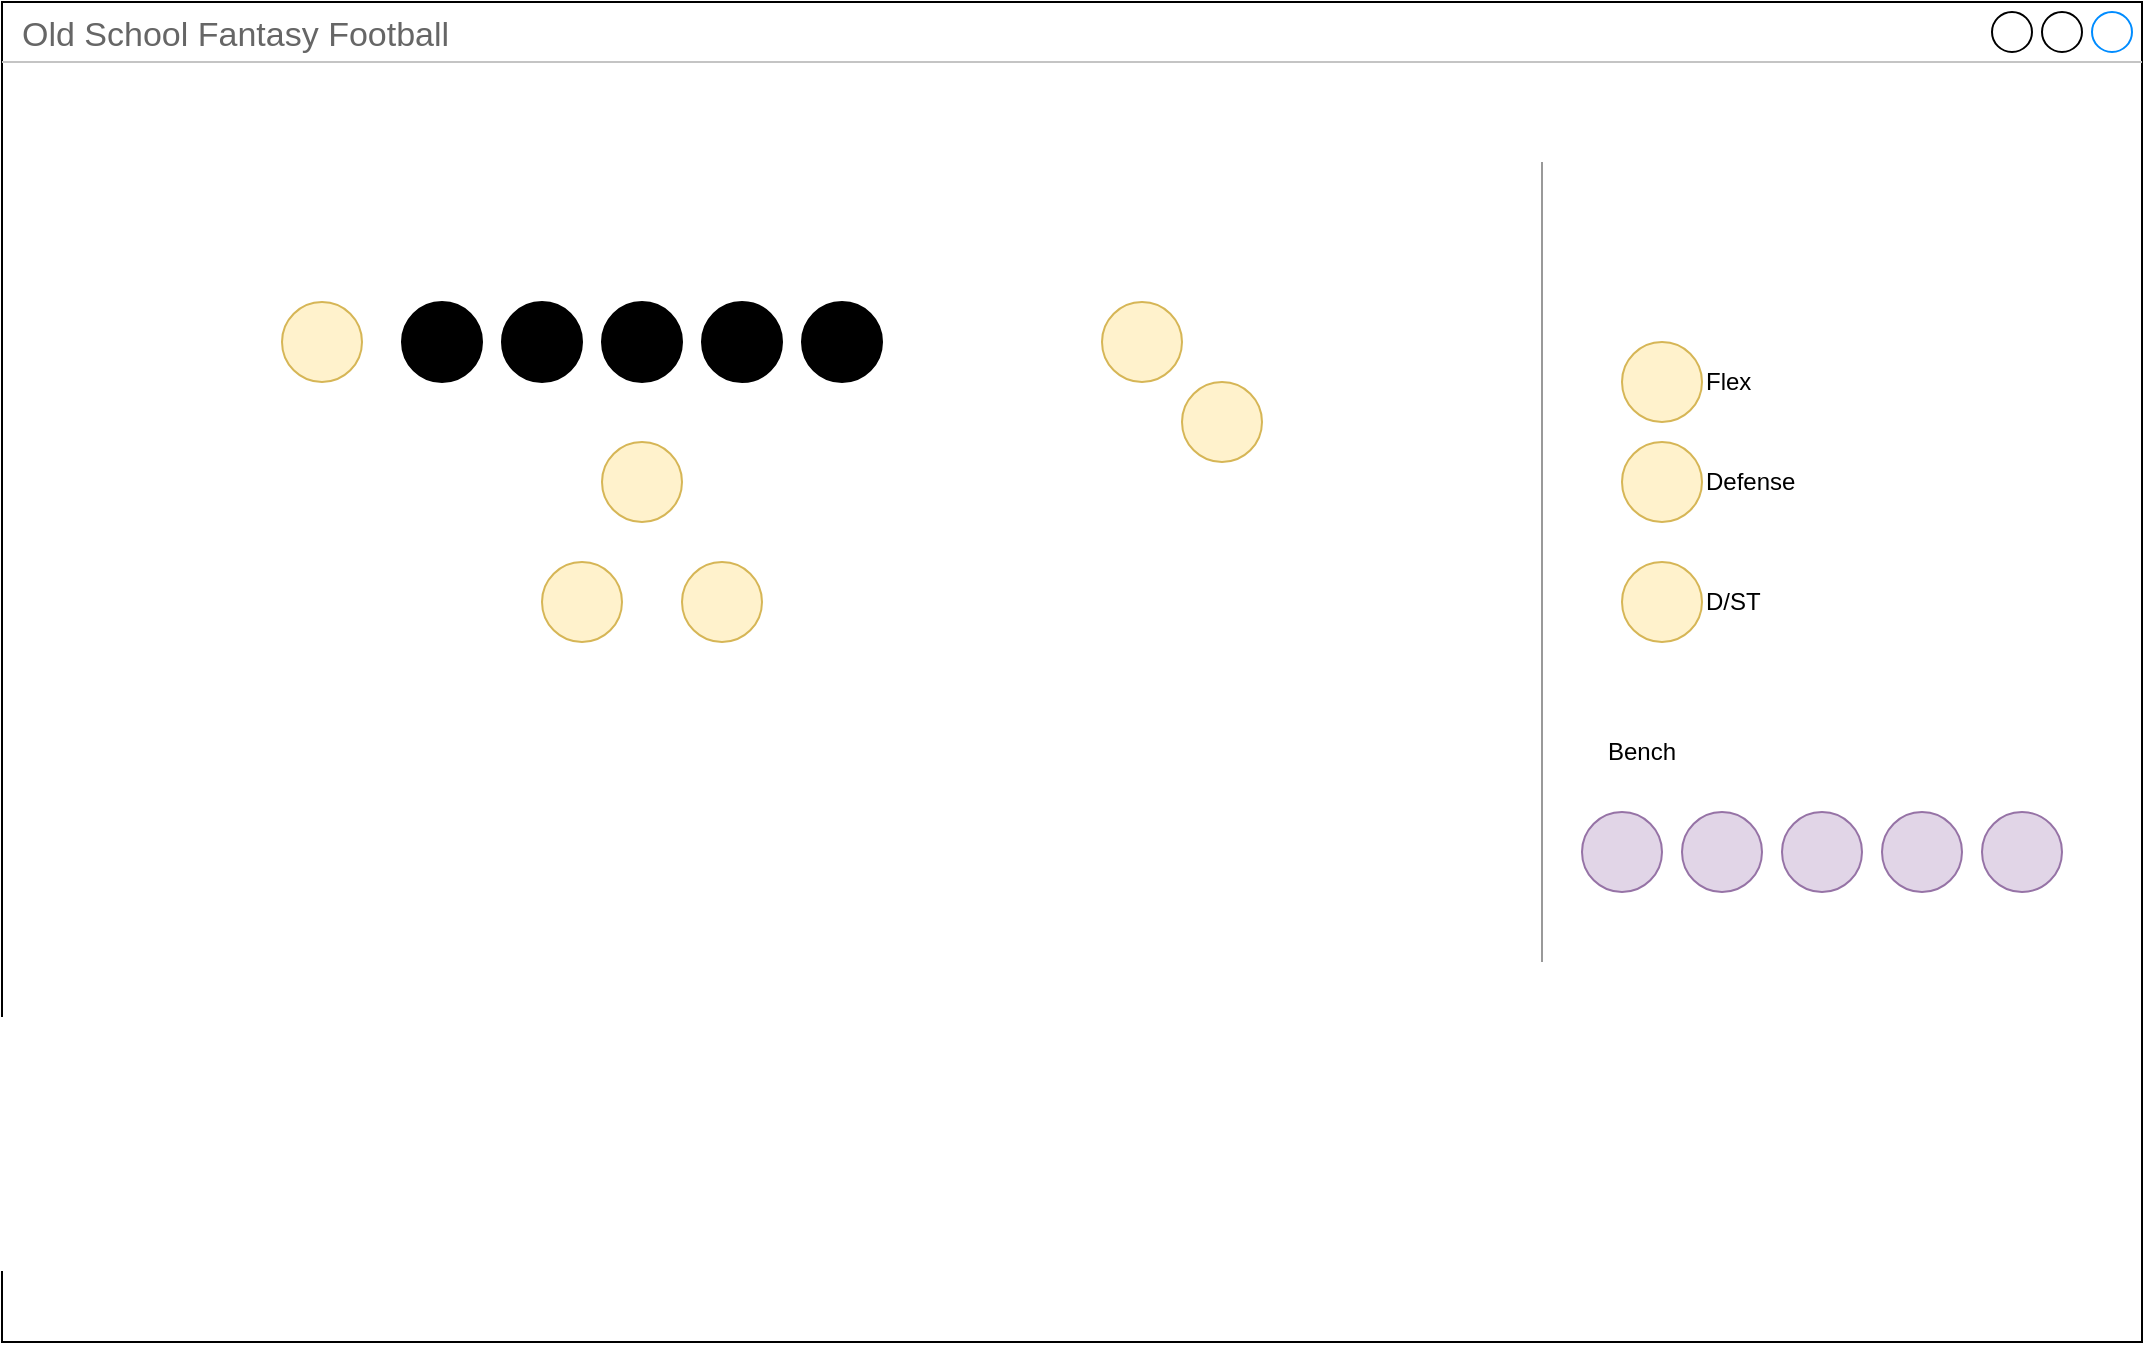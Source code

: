 <mxfile version="20.0.3" type="device" pages="2"><diagram id="fLH_IpeC83MLsAaL1j7f" name="Page-1"><mxGraphModel dx="1422" dy="772" grid="1" gridSize="10" guides="1" tooltips="1" connect="1" arrows="1" fold="1" page="1" pageScale="1" pageWidth="1100" pageHeight="850" math="0" shadow="0"><root><mxCell id="0"/><mxCell id="1" parent="0"/><mxCell id="s12R6CmYYMCLfLwy7cfX-6" value="Old School Fantasy Football" style="strokeWidth=1;shadow=0;dashed=0;align=center;html=1;shape=mxgraph.mockup.containers.window;align=left;verticalAlign=top;spacingLeft=8;strokeColor2=#008cff;strokeColor3=#c4c4c4;fontColor=#666666;mainText=;fontSize=17;labelBackgroundColor=none;" vertex="1" parent="1"><mxGeometry x="30" y="20" width="1070" height="670" as="geometry"/></mxCell><mxCell id="s12R6CmYYMCLfLwy7cfX-10" value="" style="ellipse;whiteSpace=wrap;html=1;aspect=fixed;fillColor=#fff2cc;strokeColor=#d6b656;" vertex="1" parent="1"><mxGeometry x="580" y="170" width="40" height="40" as="geometry"/></mxCell><mxCell id="s12R6CmYYMCLfLwy7cfX-13" value="" style="ellipse;whiteSpace=wrap;html=1;aspect=fixed;fillColor=#000000;" vertex="1" parent="1"><mxGeometry x="230" y="170" width="40" height="40" as="geometry"/></mxCell><mxCell id="s12R6CmYYMCLfLwy7cfX-14" value="" style="ellipse;whiteSpace=wrap;html=1;aspect=fixed;fillColor=#000000;" vertex="1" parent="1"><mxGeometry x="280" y="170" width="40" height="40" as="geometry"/></mxCell><mxCell id="s12R6CmYYMCLfLwy7cfX-15" value="" style="ellipse;whiteSpace=wrap;html=1;aspect=fixed;fillColor=#000000;" vertex="1" parent="1"><mxGeometry x="330" y="170" width="40" height="40" as="geometry"/></mxCell><mxCell id="s12R6CmYYMCLfLwy7cfX-16" value="" style="ellipse;whiteSpace=wrap;html=1;aspect=fixed;fillColor=#000000;" vertex="1" parent="1"><mxGeometry x="380" y="170" width="40" height="40" as="geometry"/></mxCell><mxCell id="s12R6CmYYMCLfLwy7cfX-17" value="" style="ellipse;whiteSpace=wrap;html=1;aspect=fixed;fillColor=#000000;" vertex="1" parent="1"><mxGeometry x="430" y="170" width="40" height="40" as="geometry"/></mxCell><mxCell id="s12R6CmYYMCLfLwy7cfX-18" value="" style="ellipse;whiteSpace=wrap;html=1;aspect=fixed;fillColor=#fff2cc;strokeColor=#d6b656;" vertex="1" parent="1"><mxGeometry x="330" y="240" width="40" height="40" as="geometry"/></mxCell><mxCell id="s12R6CmYYMCLfLwy7cfX-19" value="" style="ellipse;whiteSpace=wrap;html=1;aspect=fixed;fillColor=#fff2cc;strokeColor=#d6b656;" vertex="1" parent="1"><mxGeometry x="300" y="300" width="40" height="40" as="geometry"/></mxCell><mxCell id="s12R6CmYYMCLfLwy7cfX-20" value="" style="ellipse;whiteSpace=wrap;html=1;aspect=fixed;fillColor=#fff2cc;strokeColor=#d6b656;" vertex="1" parent="1"><mxGeometry x="370" y="300" width="40" height="40" as="geometry"/></mxCell><mxCell id="s12R6CmYYMCLfLwy7cfX-21" value="" style="ellipse;whiteSpace=wrap;html=1;aspect=fixed;fillColor=#fff2cc;strokeColor=#d6b656;" vertex="1" parent="1"><mxGeometry x="170" y="170" width="40" height="40" as="geometry"/></mxCell><mxCell id="s12R6CmYYMCLfLwy7cfX-22" value="" style="ellipse;whiteSpace=wrap;html=1;aspect=fixed;fillColor=#fff2cc;strokeColor=#d6b656;" vertex="1" parent="1"><mxGeometry x="620" y="210" width="40" height="40" as="geometry"/></mxCell><mxCell id="s12R6CmYYMCLfLwy7cfX-23" value="Defense" style="ellipse;whiteSpace=wrap;html=1;aspect=fixed;fillColor=#fff2cc;strokeColor=#d6b656;labelPosition=right;verticalLabelPosition=middle;align=left;verticalAlign=middle;" vertex="1" parent="1"><mxGeometry x="840" y="240" width="40" height="40" as="geometry"/></mxCell><mxCell id="s12R6CmYYMCLfLwy7cfX-24" value="" style="verticalLabelPosition=bottom;shadow=0;dashed=0;align=center;html=1;verticalAlign=top;strokeWidth=1;shape=mxgraph.mockup.markup.line;strokeColor=#999999;direction=north;" vertex="1" parent="1"><mxGeometry x="790" y="100" width="20" height="400" as="geometry"/></mxCell><mxCell id="s12R6CmYYMCLfLwy7cfX-25" value="D/ST" style="ellipse;whiteSpace=wrap;html=1;aspect=fixed;fillColor=#fff2cc;strokeColor=#d6b656;labelPosition=right;verticalLabelPosition=middle;align=left;verticalAlign=middle;" vertex="1" parent="1"><mxGeometry x="840" y="300" width="40" height="40" as="geometry"/></mxCell><mxCell id="s12R6CmYYMCLfLwy7cfX-26" value="Flex" style="ellipse;whiteSpace=wrap;html=1;aspect=fixed;fillColor=#fff2cc;strokeColor=#d6b656;labelPosition=right;verticalLabelPosition=middle;align=left;verticalAlign=middle;" vertex="1" parent="1"><mxGeometry x="840" y="190" width="40" height="40" as="geometry"/></mxCell><mxCell id="s12R6CmYYMCLfLwy7cfX-28" value="" style="ellipse;whiteSpace=wrap;html=1;aspect=fixed;fillColor=#e1d5e7;strokeColor=#9673a6;" vertex="1" parent="1"><mxGeometry x="820" y="425" width="40" height="40" as="geometry"/></mxCell><mxCell id="s12R6CmYYMCLfLwy7cfX-29" value="" style="ellipse;whiteSpace=wrap;html=1;aspect=fixed;fillColor=#e1d5e7;strokeColor=#9673a6;" vertex="1" parent="1"><mxGeometry x="870" y="425" width="40" height="40" as="geometry"/></mxCell><mxCell id="s12R6CmYYMCLfLwy7cfX-30" value="" style="ellipse;whiteSpace=wrap;html=1;aspect=fixed;fillColor=#e1d5e7;strokeColor=#9673a6;" vertex="1" parent="1"><mxGeometry x="920" y="425" width="40" height="40" as="geometry"/></mxCell><mxCell id="s12R6CmYYMCLfLwy7cfX-31" value="" style="ellipse;whiteSpace=wrap;html=1;aspect=fixed;fillColor=#e1d5e7;strokeColor=#9673a6;" vertex="1" parent="1"><mxGeometry x="970" y="425" width="40" height="40" as="geometry"/></mxCell><mxCell id="s12R6CmYYMCLfLwy7cfX-32" value="" style="ellipse;whiteSpace=wrap;html=1;aspect=fixed;fillColor=#e1d5e7;strokeColor=#9673a6;" vertex="1" parent="1"><mxGeometry x="1020" y="425" width="40" height="40" as="geometry"/></mxCell><mxCell id="s12R6CmYYMCLfLwy7cfX-33" value="Bench" style="text;html=1;strokeColor=none;fillColor=none;align=center;verticalAlign=middle;whiteSpace=wrap;rounded=0;" vertex="1" parent="1"><mxGeometry x="820" y="380" width="60" height="30" as="geometry"/></mxCell></root></mxGraphModel></diagram><diagram name="Copy of Page-1" id="h5NDt-4odut4vqszHv9d"><mxGraphModel dx="1422" dy="772" grid="1" gridSize="10" guides="1" tooltips="1" connect="1" arrows="1" fold="1" page="1" pageScale="1" pageWidth="1100" pageHeight="850" math="0" shadow="0"><root><mxCell id="GDm5H1dDFPML-6rCEd_h-0"/><mxCell id="GDm5H1dDFPML-6rCEd_h-1" parent="GDm5H1dDFPML-6rCEd_h-0"/></root></mxGraphModel></diagram></mxfile>